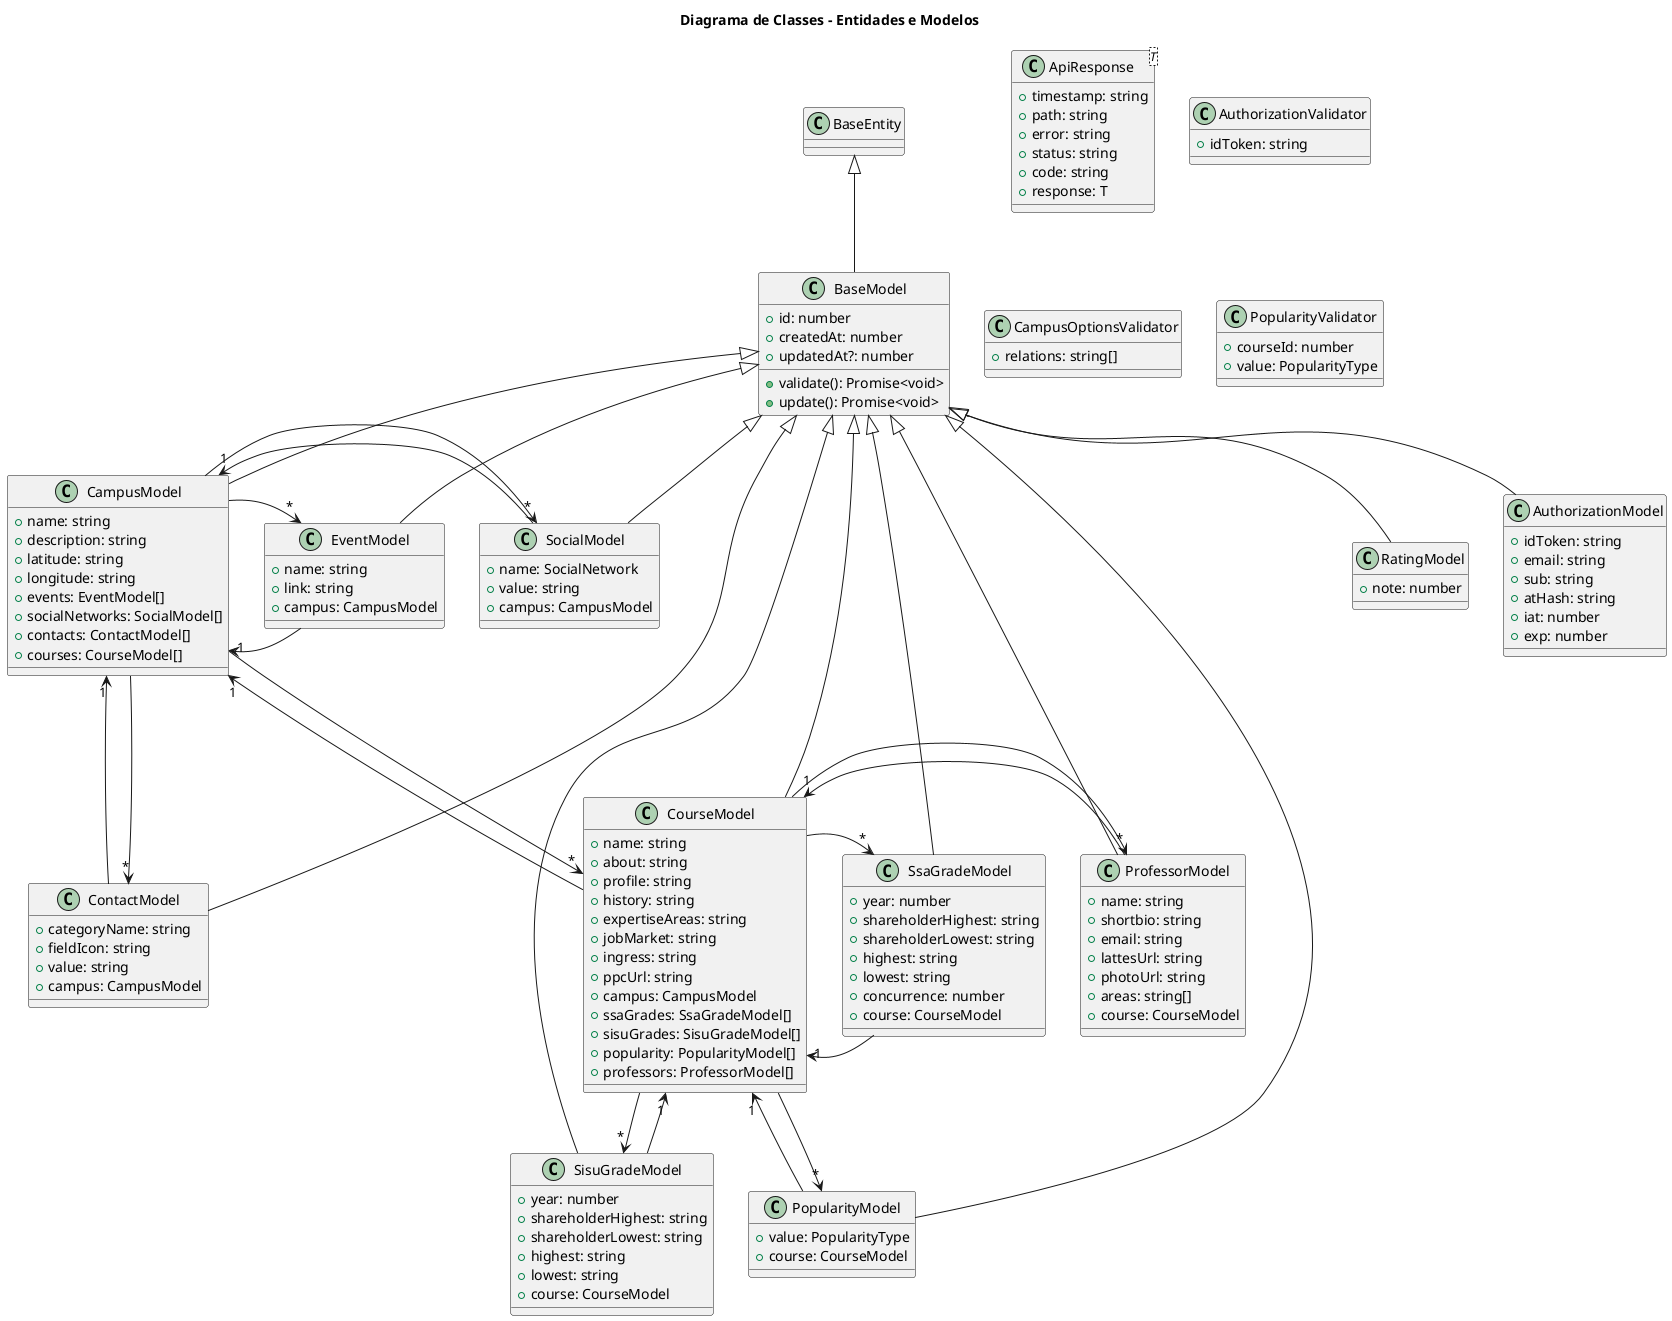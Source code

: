 @startuml "Class Diagram"

title "Diagrama de Classes - Entidades e Modelos"

class ApiResponse<T> {
  +timestamp: string
  +path: string
  +error: string
  +status: string
  +code: string
  +response: T
}

class AuthorizationValidator {
  +idToken: string
}

class CampusOptionsValidator {
  +relations: string[]
}

class PopularityValidator {
  +courseId: number
  +value: PopularityType
}

class BaseModel extends BaseEntity {
  +id: number
  +createdAt: number
  +updatedAt?: number
  +validate(): Promise<void>
  +update(): Promise<void>
}

class EventModel extends BaseModel {
  +name: string
  +link: string
  +campus: CampusModel
}

class SocialModel extends BaseModel {
  +name: SocialNetwork
  +value: string
  +campus: CampusModel
}

class SsaGradeModel extends BaseModel {
  +year: number
  +shareholderHighest: string
  +shareholderLowest: string
  +highest: string
  +lowest: string
  +concurrence: number
  +course: CourseModel
}

class ProfessorModel extends BaseModel {
  +name: string
  +shortbio: string
  +email: string
  +lattesUrl: string
  +photoUrl: string
  +areas: string[]
  +course: CourseModel
}

class SisuGradeModel extends BaseModel {
  +year: number
  +shareholderHighest: string
  +shareholderLowest: string
  +highest: string
  +lowest: string
  +course: CourseModel
}

class PopularityModel extends BaseModel {
  +value: PopularityType
  +course: CourseModel
}

class CourseModel extends BaseModel {
  +name: string
  +about: string
  +profile: string
  +history: string
  +expertiseAreas: string
  +jobMarket: string
  +ingress: string
  +ppcUrl: string
  +campus: CampusModel
  +ssaGrades: SsaGradeModel[]
  +sisuGrades: SisuGradeModel[]
  +popularity: PopularityModel[]
  +professors: ProfessorModel[]
}

class ContactModel extends BaseModel {
  +categoryName: string
  +fieldIcon: string
  +value: string
  +campus: CampusModel
}

class CampusModel extends BaseModel {
  +name: string
  +description: string
  +latitude: string
  +longitude: string
  +events: EventModel[]
  +socialNetworks: SocialModel[]
  +contacts: ContactModel[]
  +courses: CourseModel[]
}

class RatingModel extends BaseModel {
  +note: number
}

class AuthorizationModel extends BaseModel {
  +idToken: string
  +email: string
  +sub: string
  +atHash: string
  +iat: number
  +exp: number
}

EventModel -right-> "1" CampusModel
SocialModel -right-> "1" CampusModel
SsaGradeModel -left-> "1" CourseModel
ProfessorModel --> "1" CourseModel
SisuGradeModel --> "1" CourseModel
PopularityModel -up-> "1" CourseModel
CourseModel -up-> "1" CampusModel
CourseModel -left-> "*" SsaGradeModel
CourseModel -down-> "*" SisuGradeModel
CourseModel -down-> "*" PopularityModel
CourseModel -right-> "*" ProfessorModel
ContactModel -up-> "1" CampusModel
CampusModel ---> "*" EventModel
CampusModel ---> "*" SocialModel
CampusModel ---> "*" ContactModel
CampusModel ---> "*" CourseModel

@enduml